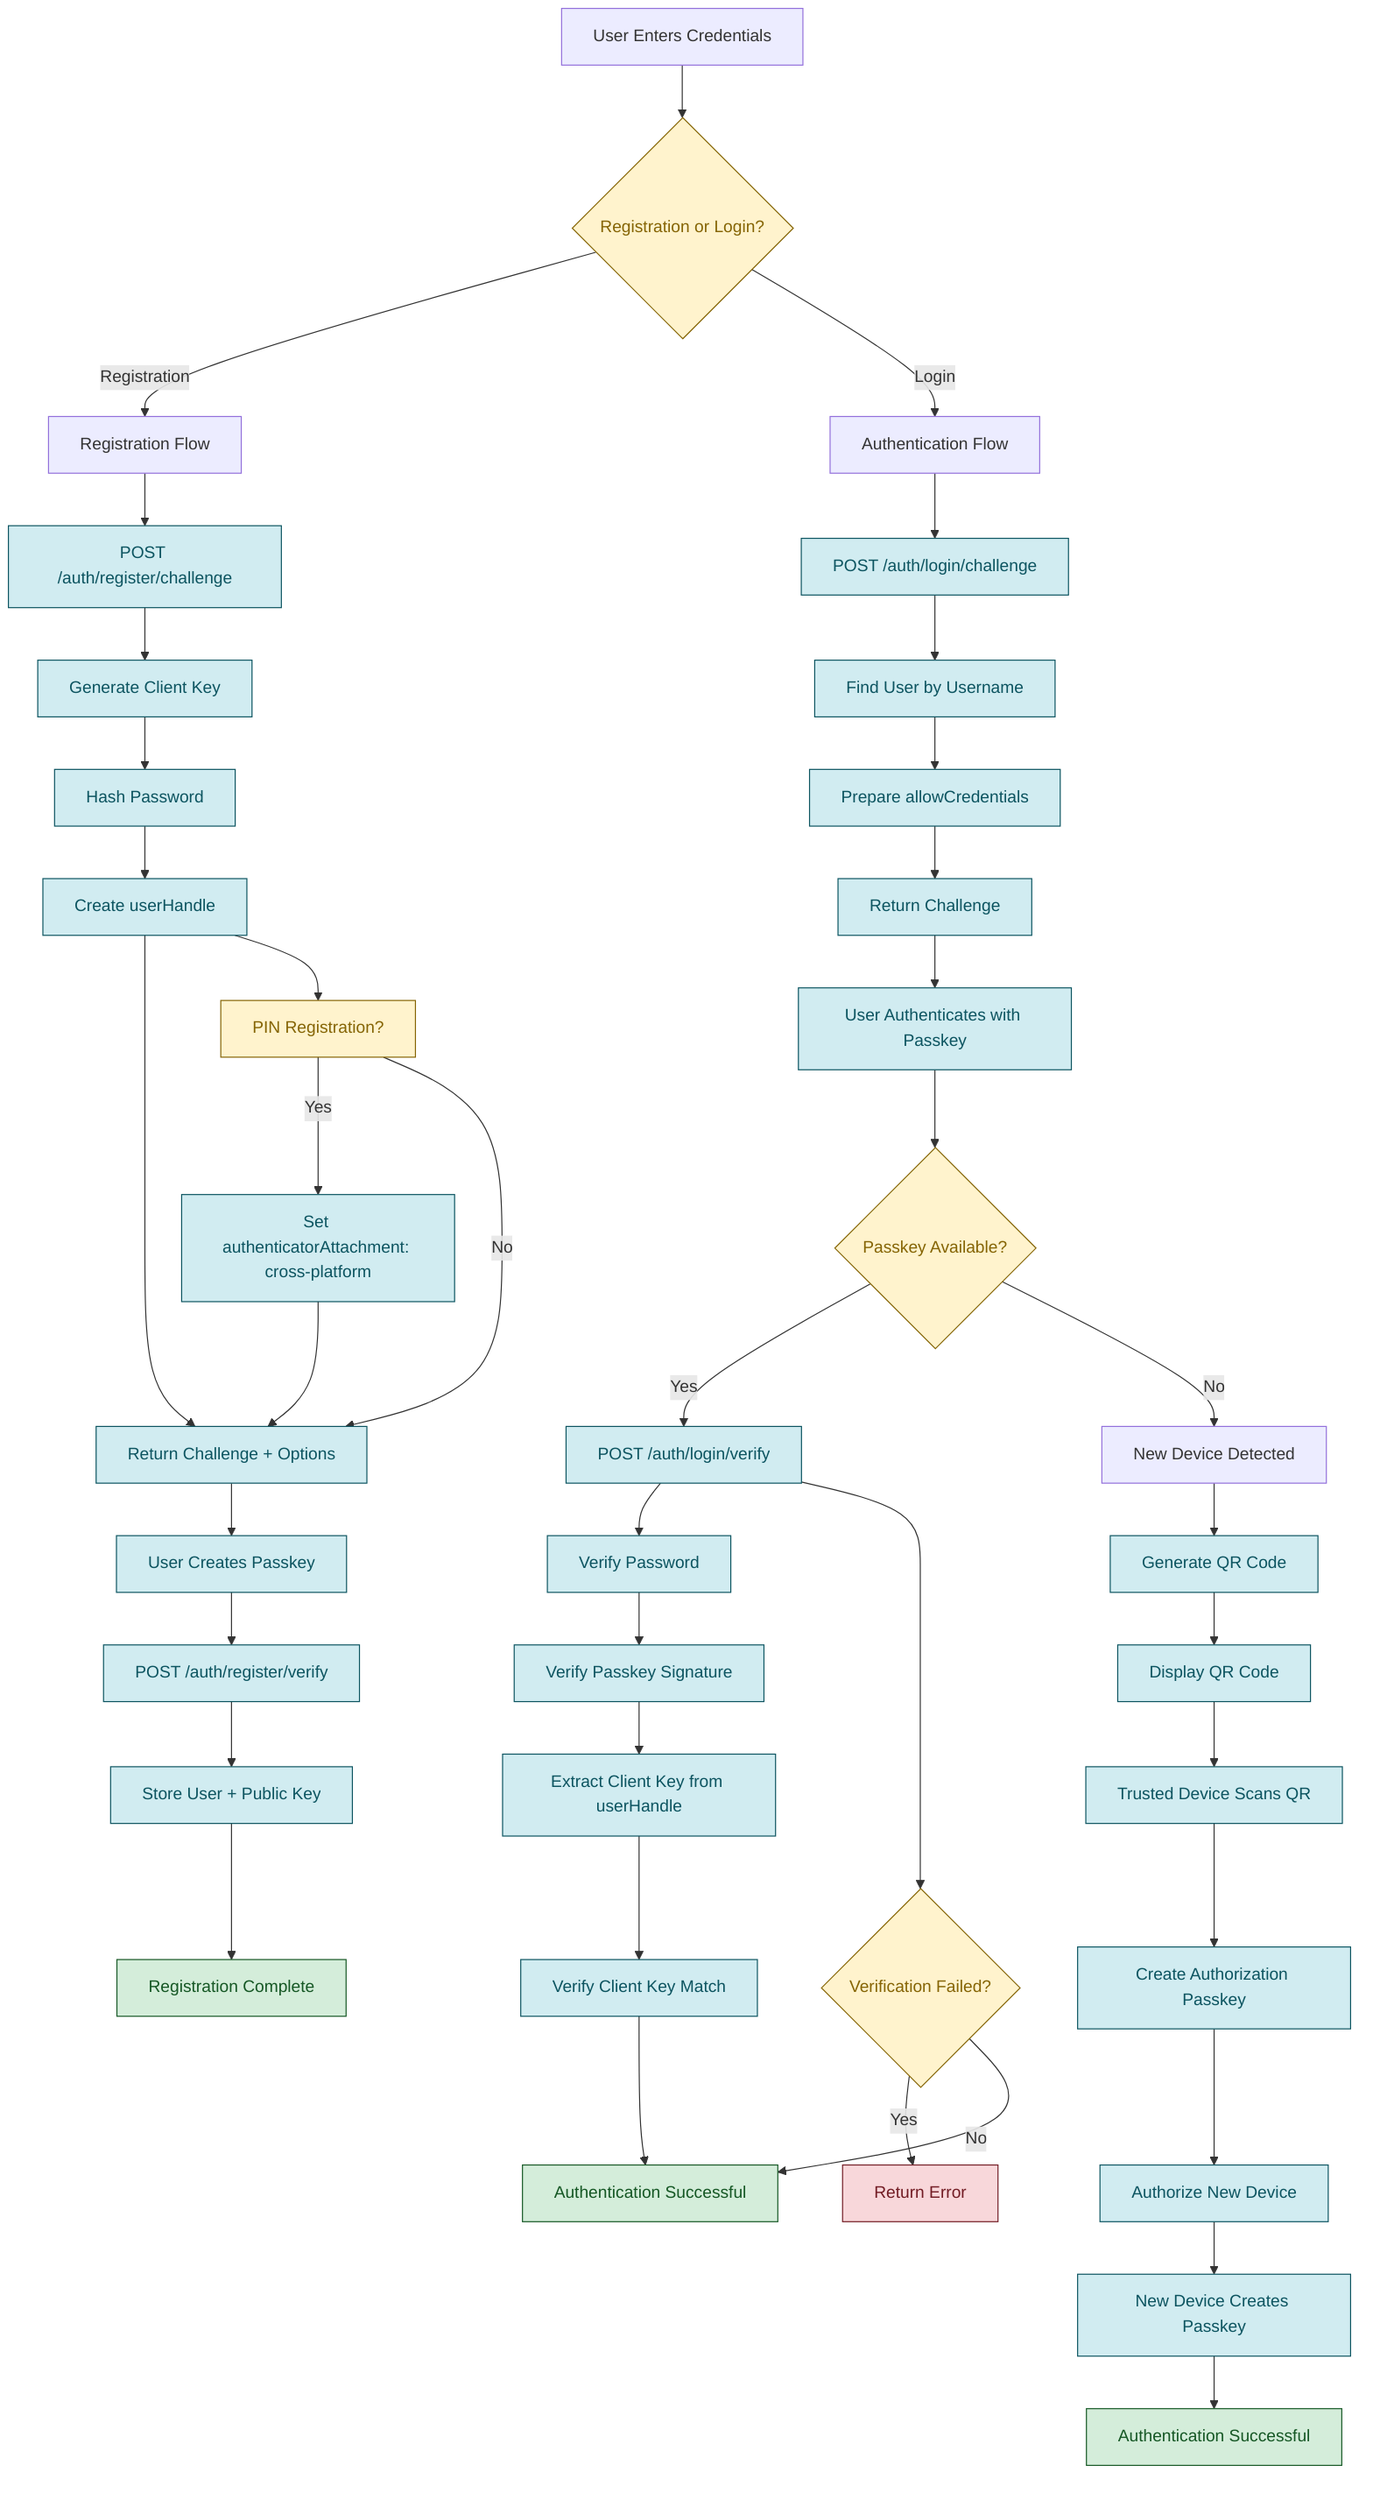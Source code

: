 graph TD
    A[User Enters Credentials] --> B{Registration or Login?}
    
    B -->|Registration| C[Registration Flow]
    B -->|Login| D[Authentication Flow]
    
    %% Registration Flow
    C --> E[POST /auth/register/challenge]
    E --> F[Generate Client Key]
    F --> G[Hash Password]
    G --> H[Create userHandle]
    H --> I[Return Challenge + Options]
    I --> J[User Creates Passkey]
    J --> K[POST /auth/register/verify]
    K --> L[Store User + Public Key]
    L --> M[Registration Complete]
    
    %% Authentication Flow
    D --> N[POST /auth/login/challenge]
    N --> O[Find User by Username]
    O --> P[Prepare allowCredentials]
    P --> Q[Return Challenge]
    Q --> R[User Authenticates with Passkey]
    R --> S{Passkey Available?}
    
    S -->|Yes| T[POST /auth/login/verify]
    S -->|No| U[New Device Detected]
    
    T --> V[Verify Password]
    V --> W[Verify Passkey Signature]
    W --> X[Extract Client Key from userHandle]
    X --> Y[Verify Client Key Match]
    Y --> Z[Authentication Successful]
    
    %% New Device Flow
    U --> AA[Generate QR Code]
    AA --> BB[Display QR Code]
    BB --> CC[Trusted Device Scans QR]
    CC --> DD[Create Authorization Passkey]
    DD --> EE[Authorize New Device]
    EE --> FF[New Device Creates Passkey]
    FF --> GG[Authentication Successful]
    
    %% PIN Registration Flow
    H --> HH[PIN Registration?]
    HH -->|Yes| II[Set authenticatorAttachment: cross-platform]
    HH -->|No| I
    II --> I
    
    %% Error Handling
    T --> JJ{Verification Failed?}
    JJ -->|Yes| KK[Return Error]
    JJ -->|No| Z
    
    %% Styling
    classDef success fill:#d4edda,stroke:#155724,color:#155724
    classDef error fill:#f8d7da,stroke:#721c24,color:#721c24
    classDef process fill:#d1ecf1,stroke:#0c5460,color:#0c5460
    classDef decision fill:#fff3cd,stroke:#856404,color:#856404
    
    class M,Z,GG success
    class KK error
    class E,F,G,H,I,J,K,L,N,O,P,Q,R,T,V,W,X,Y,AA,BB,CC,DD,EE,FF,II process
    class B,S,JJ,HH decision